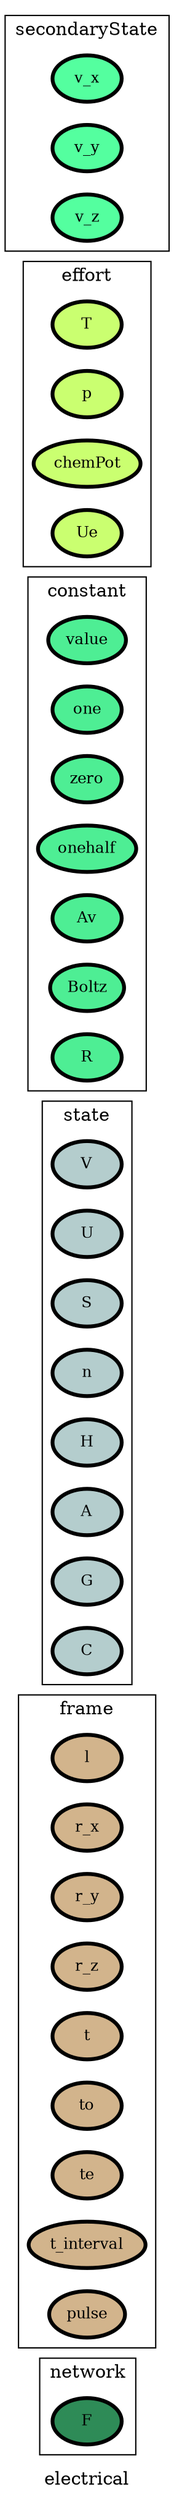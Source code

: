 digraph electrical {
label=electrical;
rankdir=LR;
subgraph cluster_electrical___property {
label=property;
rankdir=LR;
}

subgraph cluster_electrical___network {
label=network;
rankdir=LR;
V_10 [fillcolor=seagreen4, fontsize=12, label=F, penwidth=3, style=filled];
}

subgraph cluster_electrical___projection {
label=projection;
rankdir=LR;
}

subgraph cluster_electrical___differenceOperator {
label=differenceOperator;
rankdir=LR;
}

subgraph cluster_electrical___frame {
label=frame;
rankdir=LR;
V_11 [fillcolor=tan, fontsize=12, label=l, penwidth=3, style=filled];
V_12 [fillcolor=tan, fontsize=12, label=r_x, penwidth=3, style=filled];
V_13 [fillcolor=tan, fontsize=12, label=r_y, penwidth=3, style=filled];
V_14 [fillcolor=tan, fontsize=12, label=r_z, penwidth=3, style=filled];
V_4 [fillcolor=tan, fontsize=12, label=t, penwidth=3, style=filled];
V_5 [fillcolor=tan, fontsize=12, label=to, penwidth=3, style=filled];
V_6 [fillcolor=tan, fontsize=12, label=te, penwidth=3, style=filled];
V_7 [fillcolor=tan, fontsize=12, label=t_interval, penwidth=3, style=filled];
V_9 [fillcolor=tan, fontsize=12, label=pulse, penwidth=3, style=filled];
}

subgraph cluster_electrical___state {
label=state;
rankdir=LR;
V_15 [fillcolor=lightcyan3, fontsize=12, label=V, penwidth=3, style=filled];
V_16 [fillcolor=lightcyan3, fontsize=12, label=U, penwidth=3, style=filled];
V_17 [fillcolor=lightcyan3, fontsize=12, label=S, penwidth=3, style=filled];
V_18 [fillcolor=lightcyan3, fontsize=12, label=n, penwidth=3, style=filled];
V_22 [fillcolor=lightcyan3, fontsize=12, label=H, penwidth=3, style=filled];
V_23 [fillcolor=lightcyan3, fontsize=12, label=A, penwidth=3, style=filled];
V_24 [fillcolor=lightcyan3, fontsize=12, label=G, penwidth=3, style=filled];
V_25 [fillcolor=lightcyan3, fontsize=12, label=C, penwidth=3, style=filled];
}

subgraph cluster_electrical___constant {
label=constant;
rankdir=LR;
V_1 [fillcolor=seagreen2, fontsize=12, label=value, penwidth=3, style=filled];
V_2 [fillcolor=seagreen2, fontsize=12, label=one, penwidth=3, style=filled];
V_3 [fillcolor=seagreen2, fontsize=12, label=zero, penwidth=3, style=filled];
V_8 [fillcolor=seagreen2, fontsize=12, label=onehalf, penwidth=3, style=filled];
V_32 [fillcolor=seagreen2, fontsize=12, label=Av, penwidth=3, style=filled];
V_33 [fillcolor=seagreen2, fontsize=12, label=Boltz, penwidth=3, style=filled];
V_34 [fillcolor=seagreen2, fontsize=12, label=R, penwidth=3, style=filled];
}

subgraph cluster_electrical___effort {
label=effort;
rankdir=LR;
V_19 [fillcolor=darkolivegreen1, fontsize=12, label=T, penwidth=3, style=filled];
V_20 [fillcolor=darkolivegreen1, fontsize=12, label=p, penwidth=3, style=filled];
V_21 [fillcolor=darkolivegreen1, fontsize=12, label=chemPot, penwidth=3, style=filled];
V_35 [fillcolor=darkolivegreen1, fontsize=12, label=Ue, penwidth=3, style=filled];
}

subgraph cluster_electrical___secondaryState {
label=secondaryState;
rankdir=LR;
V_27 [fillcolor=seagreen1, fontsize=12, label=v_x, penwidth=3, style=filled];
V_28 [fillcolor=seagreen1, fontsize=12, label=v_y, penwidth=3, style=filled];
V_29 [fillcolor=seagreen1, fontsize=12, label=v_z, penwidth=3, style=filled];
}

subgraph cluster_electrical___diffState {
label=diffState;
rankdir=LR;
}

subgraph cluster_electrical___property {
label=property;
rankdir=LR;
}

}

